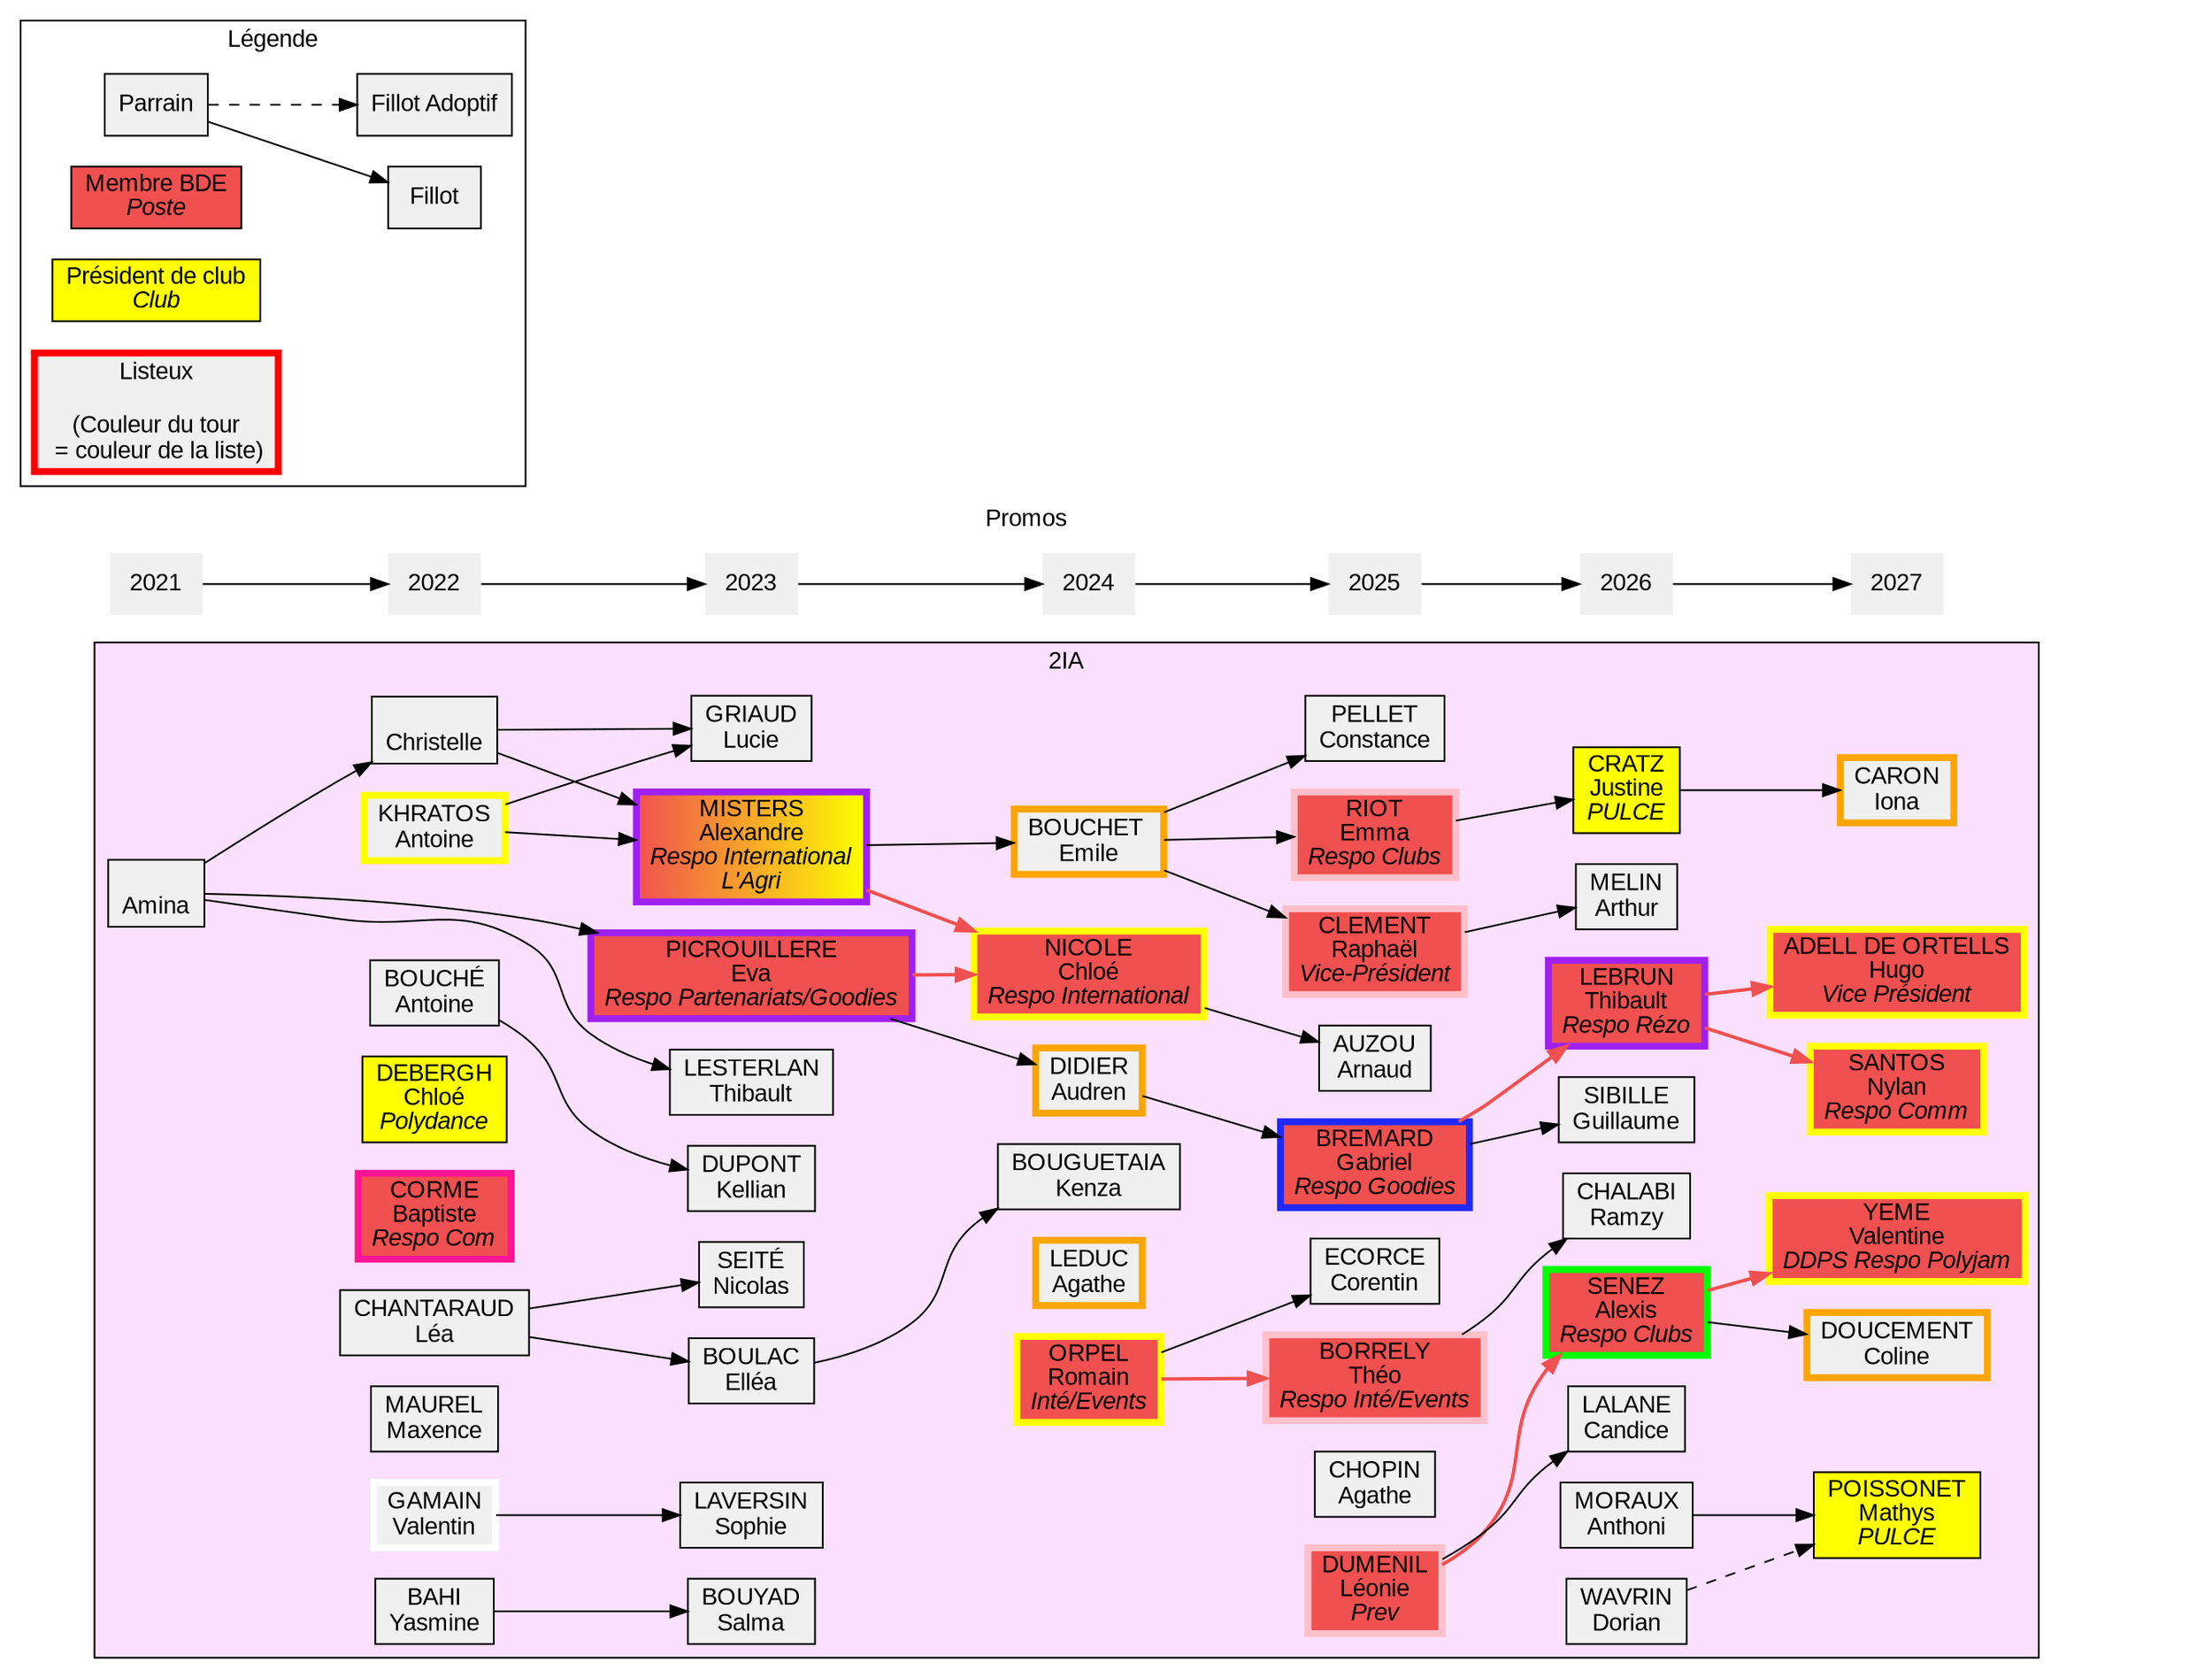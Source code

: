 digraph iia {
	graph [
		charset = "UTF-8";
		style = filled;
		fontname = "Arial";
	];

	node [
		shape = box;
		style = filled;
		fillcolor = "#f0f0f0";
		fontname = "Arial";
	];

	rankdir = LR;

	subgraph cluster_promos {
		label = "Promos";
		penwidth = 0;
		color = none;
		node [shape = none];

		"2021" -> "2022" -> "2023" -> "2024" -> "2025" -> "2026" -> "2027";
	}
    	subgraph cluster_legende {
		label = "Légende";
		fillcolor = none;

		leg_parrain	[label = "Parrain"];
		leg_fillot	[label = "Fillot"];
		leg_fillotadop	[label = "Fillot Adoptif"];
		leg_BDE		[label = <Membre BDE<BR/><I>Poste</I>> fillcolor="#f05050"];
		leg_prez	[label = <Président de club<BR/><I>Club</I>> fillcolor="yellow"];
		leg_listeux	[label = "Listeux\n\n(Couleur du tour\n = couleur de la liste)" penwidth=4 color="red"];

		leg_parrain -> leg_fillot;
		leg_parrain -> leg_fillotadop [style = "dashed"];
	}
	
	subgraph cluster_2IA {
		label = "2IA";
		fillcolor = "#FCE0FF";

		{ rank="same";
			amina		[label = "\nAmina"];
		}

		{ rank="same";
			antoinebouch	[label = "BOUCHÉ\nAntoine"];
			antoinekhra	[label = "KHRATOS\nAntoine" penwidth=4 color="yellow"];
			chloedeb	[label = <DEBERGH<BR/>Chloé<BR/><I>Polydance</I>> fillcolor="yellow"];
			christelle	[label = "\nChristelle"];
			joker		[label = <CORME<BR/>Baptiste<BR/><I>Respo Com</I>> fillcolor="#f05050" penwidth=4 color="deeppink"];
			leachantar	[label = "CHANTARAUD\nLéa"];
			maxencemor	[label = "MAUREL\nMaxence"];
			valentingam	[label = "GAMAIN\nValentin" penwidth=4 color="white"];
			yasminebahi	[label = "BAHI\nYasmine"];
		}
		amina -> christelle;


		{ rank="same";
			evapicrou	[label = <PICROUILLERE<BR/>Eva<BR/><I>Respo Partenariats/Goodies</I>> fillcolor="#f05050" penwidth=4 color="purple"];
			
			
			kelliandup	[label = "DUPONT\nKellian"];
			luciegria	[label = "GRIAUD\nLucie"];
			nicolatseite	[label = "SEITÉ\nNicolas"];
			elboulac	[label = "BOULAC\nElléa"];
			salmabouyad	[label = "BOUYAD\nSalma"];
			smitty		[label = <MISTERS<BR/>Alexandre<BR/><I>Respo International<BR/>L'Agri</I>> fillcolor="#f05050:yellow" penwidth=4 color="purple"];
			sophielaver	[label = "LAVERSIN\nSophie"];
			thibaultleste	[label = "LESTERLAN\nThibault"];

			//portalSE	[label = " \nSE\n " shape="ellipse" penwidth=6 color="orange" fillcolor="#FFE0E0"];
		}
		amina -> evapicrou;
		amina -> thibaultleste;
		antoinebouch -> kelliandup;
		antoinekhra -> luciegria;
		antoinekhra -> smitty;
		christelle -> luciegria;
		christelle -> smitty;
		leachantar -> nicolatseite;
		leachantar -> elboulac;
		valentingam -> sophielaver;
		yasminebahi -> salmabouyad;

		{ rank="same";
			chloenico	[label = <NICOLE<BR/>Chloé<BR/><I>Respo International</I>> fillcolor="#f05050" penwidth=4 color="yellow"];
			didieraud	[label = "DIDIER\nAudren" penwidth=4 color="orange"];
			emilebct	[label = "BOUCHET \nEmile" penwidth=4 color="orange"];
			agatleduc	[label = "LEDUC\nAgathe" penwidth=4 color="orange"];
			romainorp	[label = <ORPEL<BR/>Romain<BR/><I>Inté/Events</I>> fillcolor="#f05050" penwidth=4 color="yellow"];
			kbouguetaia [label="BOUGUETAIA\nKenza"];

		}
		elboulac -> kbouguetaia;
		evapicrou -> chloenico [penwidth=2 color = "#f05050"];
		evapicrou -> didieraud;
		smitty -> chloenico [penwidth=2 color = "#f05050"];
		smitty -> emilebct;
		
		{ rank="same";
			arnaudauz  [label = "AUZOU\nArnaud"];
			constancep [label = "PELLET\nConstance"];
			agathechop [label = "CHOPIN\nAgathe"];
			raphaelcle [label = <CLEMENT<BR/>Raphaël<BR/><I>Vice-Président</I>> fillcolor="#f05050" penwidth=4 color="pink"];
			emmariot   [label = <RIOT<BR/>Emma<BR/><I>Respo Clubs</I>> fillcolor="#f05050" penwidth=4 color="pink"];
			ldumenil   [label = <DUMENIL<BR/>Léonie<BR/><I>Prev</I>> fillcolor="#f05050" penwidth=4 color="pink"];
			corentinec [label = "ECORCE\nCorentin"];
			theoborel  [label = <BORRELY<BR/>Théo<BR/><I>Respo Inté/Events</I>> fillcolor="#f05050" penwidth=4 color="pink"]; 
			gabrielbr  [label = <BREMARD<BR/>Gabriel<BR/><I>Respo Goodies</I>> fillcolor="#f05050" penwidth=4 color="#2128f5"];
		}
		romainorp -> corentinec;
		romainorp -> theoborel [penwidth=2 color = "#f05050"];
		emilebct -> constancep;
		emilebct -> raphaelcle;
		emilebct -> emmariot;
		chloenico->arnaudauz;
		didieraud -> gabrielbr;


		{ rank="same";
			amelin 		[label = "MELIN\nArthur"];
			rchalabi    [label = "CHALABI\nRamzy"];
			asenez 		[label = <SENEZ<BR/>Alexis<BR/><I>Respo Clubs</I>> fillcolor="#f05050" penwidth=4 color="green"];
			tlebrun 	[label = <LEBRUN<BR/>Thibault<BR/><I>Respo Rézo</I>> fillcolor="#f05050" penwidth=4 color="purple"];
			jcratz		[label =<CRATZ<BR/>Justine<BR/><I>PULCE</I>> fillcolor="yellow"];
			clalance	[label = "LALANE\nCandice"];
			gsibille 	[label = "SIBILLE\nGuillaume"];
			amoraux		[label = "MORAUX\nAnthoni"];
			dwavrin		[label = "WAVRIN\nDorian"];

		}
			theoborel ->rchalabi
			raphaelcle->amelin;
			ldumenil->asenez [penwidth=2 color = "#f05050"];
			ldumenil->clalance;
			gabrielbr->tlebrun [penwidth=2 color = "#f05050"];
			gabrielbr->gsibille;
			emmariot->jcratz;
		
		//portalSE -> romainorp [style=dashed penwidth=2 color="#f05050"];

		{ rank="same";
			mpoissonet 		[label = <POISSONET<BR/>Mathys<BR/><I>PULCE</I>> fillcolor="yellow"];
			hadell 	   		[label = <ADELL DE ORTELLS<BR/>Hugo<BR/><I>Vice Président</I>> fillcolor="#f05050" penwidth=4 color="yellow"];
			icaron 			[label = <CARON<BR/>Iona<BR/>>  penwidth=4 color="orange"];
			cdoucement 		[label = <DOUCEMENT<BR/>Coline<BR/>> penwidth=4 color="orange"];
			nsantos			[label =<SANTOS<BR/>Nylan<BR/><I>Respo Comm</I>> fillcolor="#f05050" penwidth=4 color="yellow"];
 			vyeme			[label =<YEME<BR/>Valentine<BR/><I>DDPS Respo Polyjam</I>> fillcolor="#f05050" penwidth=4 color="yellow"];
		}
		amoraux -> mpoissonet;
		dwavrin -> mpoissonet [style=dashed];
		tlebrun -> hadell [penwidth=2 color = "#f05050"];
		jcratz -> icaron;
		asenez -> cdoucement;
		tlebrun -> nsantos [penwidth=2 color = "#f05050"];
		asenez -> vyeme [penwidth=2 color = "#f05050"];
		
	}

	endnode [style=invis];

	mpoissonet -> endnode [style=invis];
	"2027" -> endnode [style=invis];
}
